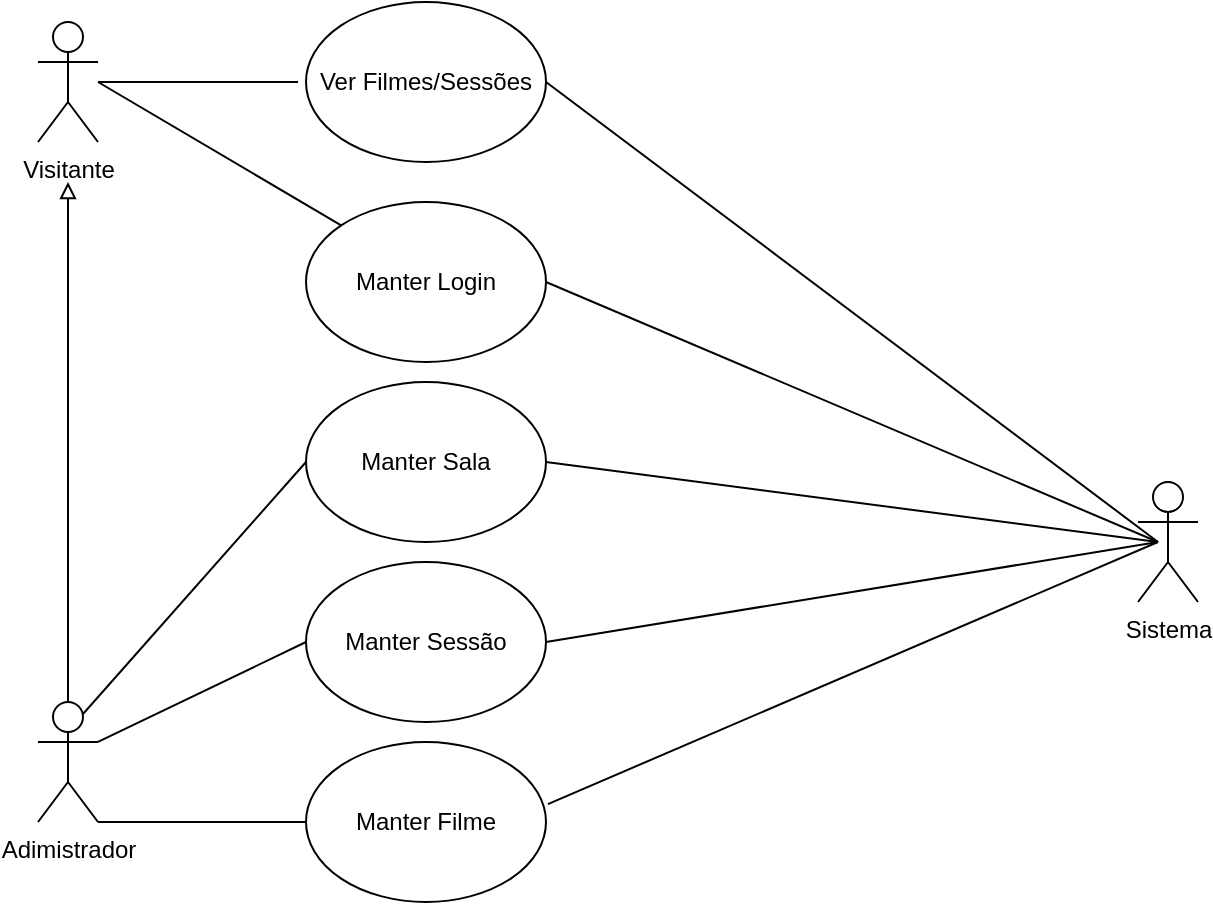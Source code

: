 <mxfile>
    <diagram id="yq2--IPQEZrDeG1OzQnC" name="Use Case">
        <mxGraphModel dx="558" dy="312" grid="1" gridSize="10" guides="1" tooltips="1" connect="1" arrows="1" fold="1" page="1" pageScale="1" pageWidth="827" pageHeight="1169" math="0" shadow="0">
            <root>
                <mxCell id="0"/>
                <mxCell id="1" parent="0"/>
                <mxCell id="2" value="Visitante" style="shape=umlActor;verticalLabelPosition=bottom;verticalAlign=top;html=1;outlineConnect=0;" parent="1" vertex="1">
                    <mxGeometry x="160" y="60" width="30" height="60" as="geometry"/>
                </mxCell>
                <mxCell id="RaQl5tJyYjLQCv7SZyj3-41" style="edgeStyle=none;html=1;exitX=0.75;exitY=0.1;exitDx=0;exitDy=0;exitPerimeter=0;entryX=0;entryY=0.5;entryDx=0;entryDy=0;shadow=0;endArrow=none;endFill=0;strokeColor=default;" parent="1" source="6" target="19" edge="1">
                    <mxGeometry relative="1" as="geometry"/>
                </mxCell>
                <mxCell id="RaQl5tJyYjLQCv7SZyj3-42" style="edgeStyle=none;html=1;exitX=1;exitY=1;exitDx=0;exitDy=0;exitPerimeter=0;entryX=0;entryY=0.5;entryDx=0;entryDy=0;shadow=0;endArrow=none;endFill=0;strokeColor=default;" parent="1" source="6" target="20" edge="1">
                    <mxGeometry relative="1" as="geometry"/>
                </mxCell>
                <mxCell id="6" value="Adimistrador" style="shape=umlActor;verticalLabelPosition=bottom;verticalAlign=top;html=1;outlineConnect=0;" parent="1" vertex="1">
                    <mxGeometry x="160" y="400" width="30" height="60" as="geometry"/>
                </mxCell>
                <mxCell id="7" value="Ver Filmes/Sessões" style="ellipse;whiteSpace=wrap;html=1;" parent="1" vertex="1">
                    <mxGeometry x="294" y="50" width="120" height="80" as="geometry"/>
                </mxCell>
                <mxCell id="8" value="" style="endArrow=none;html=1;" parent="1" source="2" edge="1">
                    <mxGeometry width="50" height="50" relative="1" as="geometry">
                        <mxPoint x="220" y="125" as="sourcePoint"/>
                        <mxPoint x="290" y="90" as="targetPoint"/>
                        <Array as="points"/>
                    </mxGeometry>
                </mxCell>
                <mxCell id="9" value="" style="endArrow=block;html=1;exitX=0.5;exitY=0;exitDx=0;exitDy=0;exitPerimeter=0;strokeColor=default;shadow=0;endFill=0;" parent="1" source="6" edge="1">
                    <mxGeometry width="50" height="50" relative="1" as="geometry">
                        <mxPoint x="170" y="300" as="sourcePoint"/>
                        <mxPoint x="175" y="140" as="targetPoint"/>
                    </mxGeometry>
                </mxCell>
                <mxCell id="14" value="" style="endArrow=none;html=1;entryX=0;entryY=0.5;entryDx=0;entryDy=0;exitX=1;exitY=0.5;exitDx=0;exitDy=0;" parent="1" source="7" edge="1">
                    <mxGeometry width="50" height="50" relative="1" as="geometry">
                        <mxPoint x="460" y="120" as="sourcePoint"/>
                        <mxPoint x="720" y="320" as="targetPoint"/>
                    </mxGeometry>
                </mxCell>
                <mxCell id="16" value="Manter Login" style="ellipse;whiteSpace=wrap;html=1;" parent="1" vertex="1">
                    <mxGeometry x="294" y="150" width="120" height="80" as="geometry"/>
                </mxCell>
                <mxCell id="17" value="" style="endArrow=none;html=1;entryX=0;entryY=0;entryDx=0;entryDy=0;" parent="1" target="16" edge="1">
                    <mxGeometry width="50" height="50" relative="1" as="geometry">
                        <mxPoint x="190" y="90" as="sourcePoint"/>
                        <mxPoint x="260" y="140" as="targetPoint"/>
                    </mxGeometry>
                </mxCell>
                <mxCell id="18" value="" style="endArrow=none;html=1;entryX=0;entryY=0.5;entryDx=0;entryDy=0;exitX=1;exitY=0.5;exitDx=0;exitDy=0;" parent="1" source="16" edge="1">
                    <mxGeometry width="50" height="50" relative="1" as="geometry">
                        <mxPoint x="450" y="210" as="sourcePoint"/>
                        <mxPoint x="720" y="320" as="targetPoint"/>
                    </mxGeometry>
                </mxCell>
                <mxCell id="19" value="Manter Sala" style="ellipse;whiteSpace=wrap;html=1;" parent="1" vertex="1">
                    <mxGeometry x="294" y="240" width="120" height="80" as="geometry"/>
                </mxCell>
                <mxCell id="20" value="Manter Filme" style="ellipse;whiteSpace=wrap;html=1;" parent="1" vertex="1">
                    <mxGeometry x="294" y="420" width="120" height="80" as="geometry"/>
                </mxCell>
                <mxCell id="21" value="Manter Sessão" style="ellipse;whiteSpace=wrap;html=1;" parent="1" vertex="1">
                    <mxGeometry x="294" y="330" width="120" height="80" as="geometry"/>
                </mxCell>
                <mxCell id="22" value="" style="endArrow=none;html=1;entryX=0;entryY=0.5;entryDx=0;entryDy=0;exitX=1;exitY=0.333;exitDx=0;exitDy=0;exitPerimeter=0;" parent="1" source="6" target="21" edge="1">
                    <mxGeometry width="50" height="50" relative="1" as="geometry">
                        <mxPoint x="180" y="470" as="sourcePoint"/>
                        <mxPoint x="230" y="420" as="targetPoint"/>
                    </mxGeometry>
                </mxCell>
                <mxCell id="23" value="" style="endArrow=none;html=1;entryX=0;entryY=0.5;entryDx=0;entryDy=0;exitX=1;exitY=0.5;exitDx=0;exitDy=0;" parent="1" source="19" edge="1">
                    <mxGeometry width="50" height="50" relative="1" as="geometry">
                        <mxPoint x="420" y="310" as="sourcePoint"/>
                        <mxPoint x="720" y="320" as="targetPoint"/>
                    </mxGeometry>
                </mxCell>
                <mxCell id="25" value="" style="endArrow=none;html=1;exitX=1.008;exitY=0.388;exitDx=0;exitDy=0;exitPerimeter=0;entryX=0;entryY=0.5;entryDx=0;entryDy=0;" parent="1" source="20" edge="1">
                    <mxGeometry width="50" height="50" relative="1" as="geometry">
                        <mxPoint x="440" y="420" as="sourcePoint"/>
                        <mxPoint x="720" y="320" as="targetPoint"/>
                    </mxGeometry>
                </mxCell>
                <mxCell id="27" value="" style="endArrow=none;html=1;entryX=0;entryY=0.5;entryDx=0;entryDy=0;exitX=1;exitY=0.5;exitDx=0;exitDy=0;" parent="1" source="21" edge="1">
                    <mxGeometry width="50" height="50" relative="1" as="geometry">
                        <mxPoint x="480" y="500" as="sourcePoint"/>
                        <mxPoint x="720" y="320" as="targetPoint"/>
                    </mxGeometry>
                </mxCell>
                <mxCell id="RaQl5tJyYjLQCv7SZyj3-27" value="Sistema" style="shape=umlActor;verticalLabelPosition=bottom;verticalAlign=top;html=1;outlineConnect=0;" parent="1" vertex="1">
                    <mxGeometry x="710" y="290" width="30" height="60" as="geometry"/>
                </mxCell>
            </root>
        </mxGraphModel>
    </diagram>
    <diagram id="PzS_Epmze6XUfXidY_NG" name="Class">
        <mxGraphModel dx="558" dy="312" grid="1" gridSize="10" guides="1" tooltips="1" connect="1" arrows="1" fold="1" page="1" pageScale="1" pageWidth="827" pageHeight="1169" math="0" shadow="0">
            <root>
                <mxCell id="d2T1OTMZKt5lSqiefyX8-0"/>
                <mxCell id="d2T1OTMZKt5lSqiefyX8-1" parent="d2T1OTMZKt5lSqiefyX8-0"/>
            </root>
        </mxGraphModel>
    </diagram>
    <diagram id="1uBCaYOAXoLfRV3eKMcM" name="Pacotes">
        <mxGraphModel dx="558" dy="312" grid="1" gridSize="10" guides="1" tooltips="1" connect="1" arrows="1" fold="1" page="1" pageScale="1" pageWidth="827" pageHeight="1169" math="0" shadow="0">
            <root>
                <mxCell id="OerPPCQinvxrERsxFSuX-0"/>
                <mxCell id="OerPPCQinvxrERsxFSuX-1" parent="OerPPCQinvxrERsxFSuX-0"/>
            </root>
        </mxGraphModel>
    </diagram>
</mxfile>